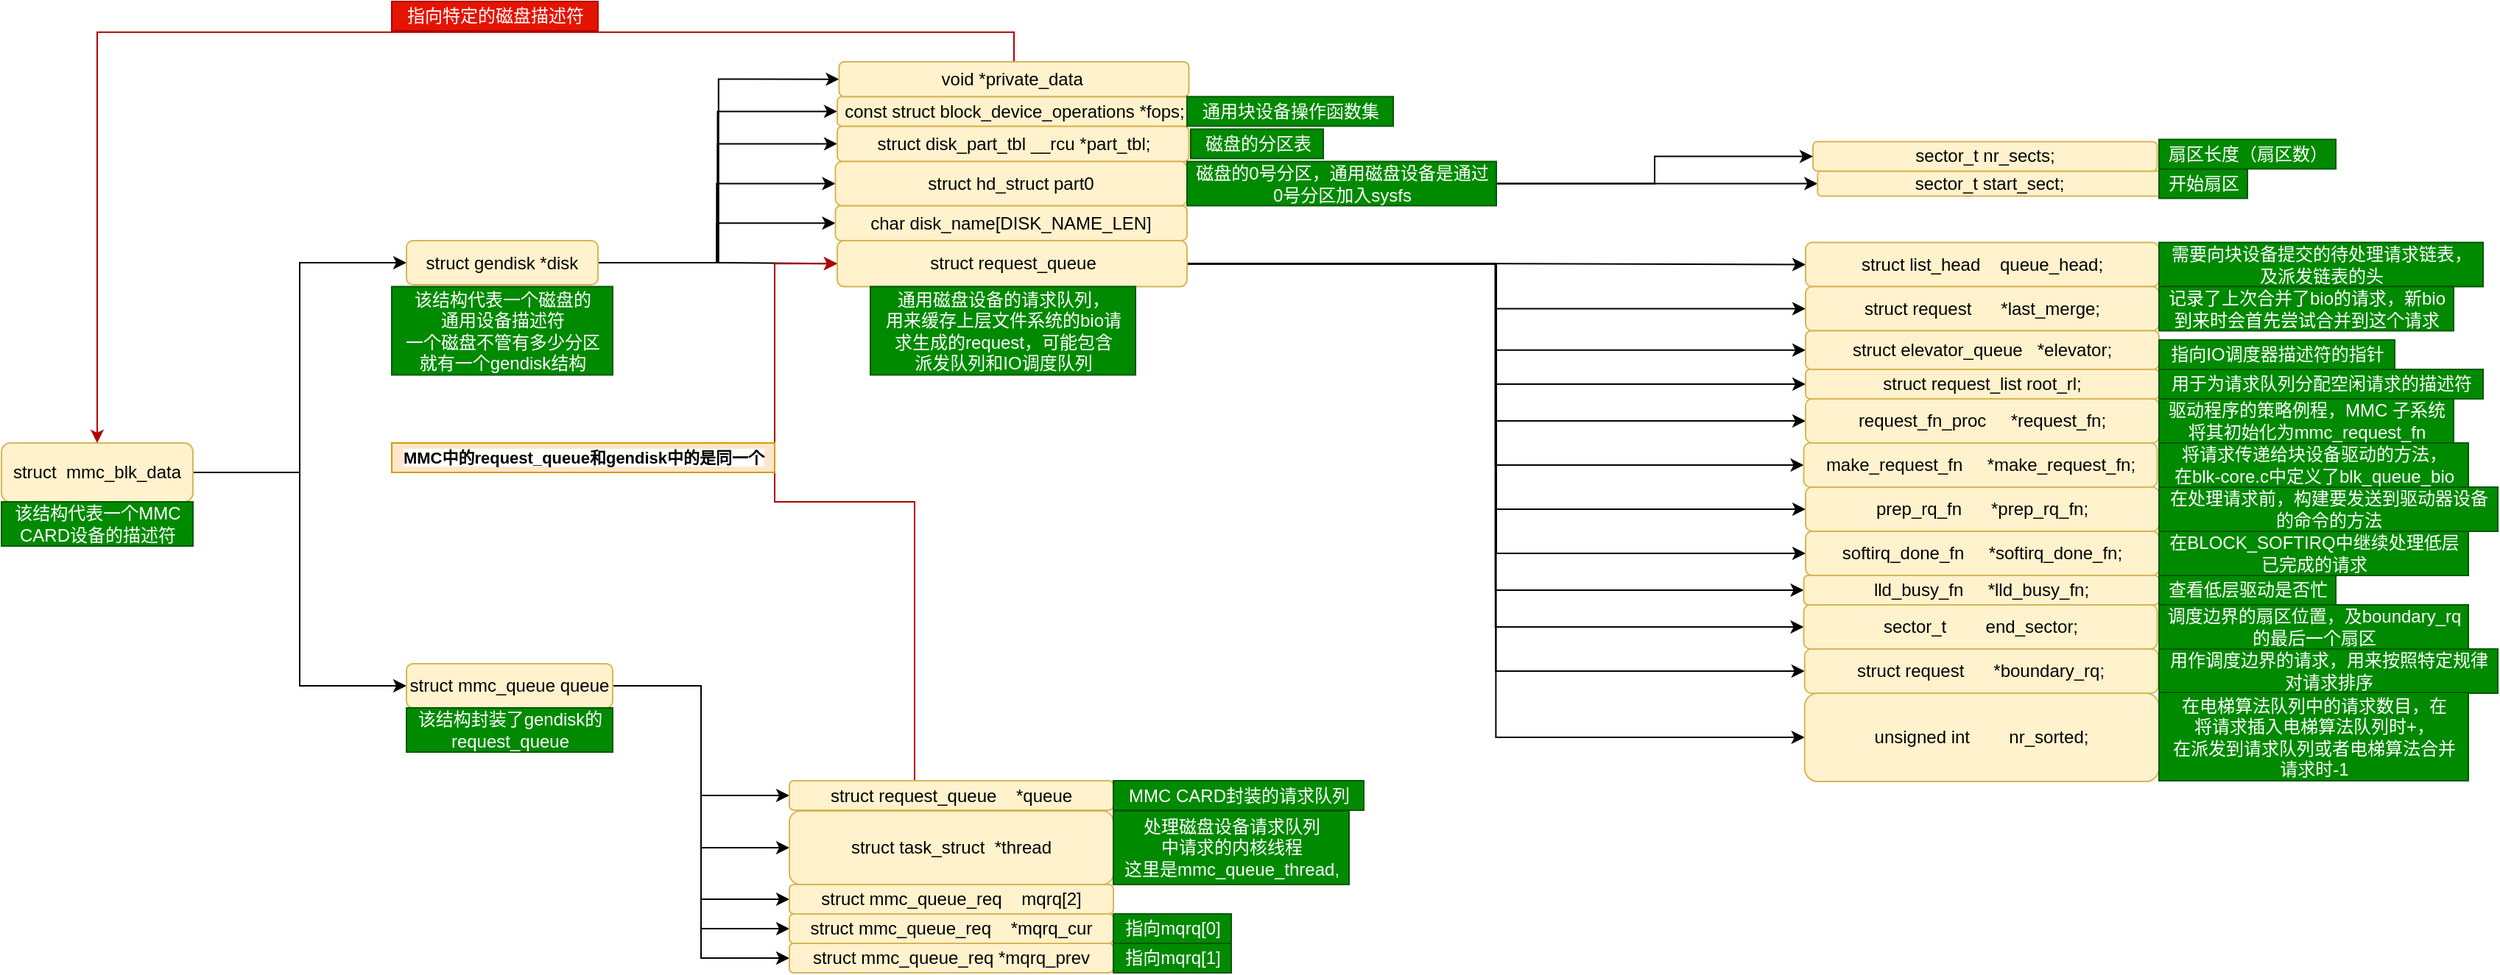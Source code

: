 <mxfile version="13.0.3" type="device" pages="5"><diagram id="Qi8tFW5qb1Lz_HINMrZx" name="mmc_lk_ata"><mxGraphModel dx="2710" dy="727" grid="1" gridSize="10" guides="1" tooltips="1" connect="1" arrows="1" fold="1" page="1" pageScale="1" pageWidth="827" pageHeight="1169" math="0" shadow="0"><root><mxCell id="0"/><mxCell id="1" parent="0"/><mxCell id="tzS-IWDhxWkyd97PIknr-10" style="edgeStyle=orthogonalEdgeStyle;rounded=0;orthogonalLoop=1;jettySize=auto;html=1;exitX=1;exitY=0.5;exitDx=0;exitDy=0;entryX=0;entryY=0.5;entryDx=0;entryDy=0;" edge="1" parent="1" source="tzS-IWDhxWkyd97PIknr-1" target="tzS-IWDhxWkyd97PIknr-4"><mxGeometry relative="1" as="geometry"/></mxCell><mxCell id="tzS-IWDhxWkyd97PIknr-11" style="edgeStyle=orthogonalEdgeStyle;rounded=0;orthogonalLoop=1;jettySize=auto;html=1;exitX=1;exitY=0.5;exitDx=0;exitDy=0;entryX=0;entryY=0.5;entryDx=0;entryDy=0;" edge="1" parent="1" source="tzS-IWDhxWkyd97PIknr-1" target="tzS-IWDhxWkyd97PIknr-3"><mxGeometry relative="1" as="geometry"/></mxCell><mxCell id="tzS-IWDhxWkyd97PIknr-1" value="struct&amp;nbsp; mmc_blk_data" style="rounded=1;whiteSpace=wrap;html=1;fillColor=#fff2cc;strokeColor=#d6b656;" vertex="1" parent="1"><mxGeometry x="-1305" y="360" width="130" height="40" as="geometry"/></mxCell><mxCell id="tzS-IWDhxWkyd97PIknr-32" style="edgeStyle=orthogonalEdgeStyle;rounded=0;orthogonalLoop=1;jettySize=auto;html=1;exitX=1;exitY=0.5;exitDx=0;exitDy=0;entryX=0;entryY=0.5;entryDx=0;entryDy=0;" edge="1" parent="1" source="tzS-IWDhxWkyd97PIknr-3" target="tzS-IWDhxWkyd97PIknr-27"><mxGeometry relative="1" as="geometry"/></mxCell><mxCell id="tzS-IWDhxWkyd97PIknr-42" style="edgeStyle=orthogonalEdgeStyle;rounded=0;orthogonalLoop=1;jettySize=auto;html=1;entryX=0;entryY=0.5;entryDx=0;entryDy=0;" edge="1" parent="1" source="tzS-IWDhxWkyd97PIknr-3" target="tzS-IWDhxWkyd97PIknr-29"><mxGeometry relative="1" as="geometry"/></mxCell><mxCell id="tzS-IWDhxWkyd97PIknr-45" style="edgeStyle=orthogonalEdgeStyle;rounded=0;orthogonalLoop=1;jettySize=auto;html=1;entryX=0;entryY=0.5;entryDx=0;entryDy=0;" edge="1" parent="1" source="tzS-IWDhxWkyd97PIknr-3" target="tzS-IWDhxWkyd97PIknr-44"><mxGeometry relative="1" as="geometry"/></mxCell><mxCell id="tzS-IWDhxWkyd97PIknr-48" style="edgeStyle=orthogonalEdgeStyle;rounded=0;orthogonalLoop=1;jettySize=auto;html=1;entryX=0;entryY=0.5;entryDx=0;entryDy=0;" edge="1" parent="1" source="tzS-IWDhxWkyd97PIknr-3" target="tzS-IWDhxWkyd97PIknr-46"><mxGeometry relative="1" as="geometry"/></mxCell><mxCell id="tzS-IWDhxWkyd97PIknr-49" style="edgeStyle=orthogonalEdgeStyle;rounded=0;orthogonalLoop=1;jettySize=auto;html=1;entryX=0;entryY=0.5;entryDx=0;entryDy=0;" edge="1" parent="1" source="tzS-IWDhxWkyd97PIknr-3" target="tzS-IWDhxWkyd97PIknr-47"><mxGeometry relative="1" as="geometry"/></mxCell><mxCell id="tzS-IWDhxWkyd97PIknr-3" value="struct mmc_queue&amp;nbsp;queue" style="rounded=1;whiteSpace=wrap;html=1;fillColor=#fff2cc;strokeColor=#d6b656;" vertex="1" parent="1"><mxGeometry x="-1030" y="510" width="140" height="30" as="geometry"/></mxCell><mxCell id="tzS-IWDhxWkyd97PIknr-15" style="edgeStyle=orthogonalEdgeStyle;rounded=0;orthogonalLoop=1;jettySize=auto;html=1;exitX=1;exitY=0.5;exitDx=0;exitDy=0;entryX=0;entryY=0.5;entryDx=0;entryDy=0;" edge="1" parent="1" source="tzS-IWDhxWkyd97PIknr-4" target="tzS-IWDhxWkyd97PIknr-14"><mxGeometry relative="1" as="geometry"/></mxCell><mxCell id="tzS-IWDhxWkyd97PIknr-19" style="edgeStyle=orthogonalEdgeStyle;rounded=0;orthogonalLoop=1;jettySize=auto;html=1;exitX=1;exitY=0.5;exitDx=0;exitDy=0;entryX=0;entryY=0.5;entryDx=0;entryDy=0;" edge="1" parent="1" source="tzS-IWDhxWkyd97PIknr-4" target="tzS-IWDhxWkyd97PIknr-16"><mxGeometry relative="1" as="geometry"/></mxCell><mxCell id="tzS-IWDhxWkyd97PIknr-55" style="edgeStyle=orthogonalEdgeStyle;rounded=0;orthogonalLoop=1;jettySize=auto;html=1;entryX=0;entryY=0.5;entryDx=0;entryDy=0;" edge="1" parent="1" source="tzS-IWDhxWkyd97PIknr-4" target="tzS-IWDhxWkyd97PIknr-51"><mxGeometry relative="1" as="geometry"/></mxCell><mxCell id="tzS-IWDhxWkyd97PIknr-56" style="edgeStyle=orthogonalEdgeStyle;rounded=0;orthogonalLoop=1;jettySize=auto;html=1;entryX=0;entryY=0.5;entryDx=0;entryDy=0;" edge="1" parent="1" source="tzS-IWDhxWkyd97PIknr-4" target="tzS-IWDhxWkyd97PIknr-52"><mxGeometry relative="1" as="geometry"/></mxCell><mxCell id="tzS-IWDhxWkyd97PIknr-61" style="edgeStyle=orthogonalEdgeStyle;rounded=0;orthogonalLoop=1;jettySize=auto;html=1;entryX=0;entryY=0.5;entryDx=0;entryDy=0;" edge="1" parent="1" source="tzS-IWDhxWkyd97PIknr-4" target="tzS-IWDhxWkyd97PIknr-57"><mxGeometry relative="1" as="geometry"/></mxCell><mxCell id="tzS-IWDhxWkyd97PIknr-62" style="edgeStyle=orthogonalEdgeStyle;rounded=0;orthogonalLoop=1;jettySize=auto;html=1;entryX=0;entryY=0.5;entryDx=0;entryDy=0;" edge="1" parent="1" source="tzS-IWDhxWkyd97PIknr-4" target="tzS-IWDhxWkyd97PIknr-17"><mxGeometry relative="1" as="geometry"/></mxCell><mxCell id="tzS-IWDhxWkyd97PIknr-4" value="struct gendisk&amp;nbsp;*disk" style="rounded=1;whiteSpace=wrap;html=1;fillColor=#fff2cc;strokeColor=#d6b656;" vertex="1" parent="1"><mxGeometry x="-1030" y="222.5" width="130" height="30" as="geometry"/></mxCell><mxCell id="tzS-IWDhxWkyd97PIknr-77" style="edgeStyle=orthogonalEdgeStyle;rounded=0;orthogonalLoop=1;jettySize=auto;html=1;entryX=0;entryY=0.5;entryDx=0;entryDy=0;" edge="1" parent="1" source="tzS-IWDhxWkyd97PIknr-14" target="tzS-IWDhxWkyd97PIknr-76"><mxGeometry relative="1" as="geometry"/></mxCell><mxCell id="tzS-IWDhxWkyd97PIknr-114" style="edgeStyle=orthogonalEdgeStyle;rounded=0;orthogonalLoop=1;jettySize=auto;html=1;entryX=0;entryY=0.5;entryDx=0;entryDy=0;" edge="1" parent="1" source="tzS-IWDhxWkyd97PIknr-14" target="tzS-IWDhxWkyd97PIknr-112"><mxGeometry relative="1" as="geometry"/></mxCell><mxCell id="tzS-IWDhxWkyd97PIknr-115" style="edgeStyle=orthogonalEdgeStyle;rounded=0;orthogonalLoop=1;jettySize=auto;html=1;entryX=0;entryY=0.5;entryDx=0;entryDy=0;" edge="1" parent="1" source="tzS-IWDhxWkyd97PIknr-14" target="tzS-IWDhxWkyd97PIknr-109"><mxGeometry relative="1" as="geometry"/></mxCell><mxCell id="tzS-IWDhxWkyd97PIknr-119" style="edgeStyle=orthogonalEdgeStyle;rounded=0;orthogonalLoop=1;jettySize=auto;html=1;entryX=0;entryY=0.5;entryDx=0;entryDy=0;" edge="1" parent="1" source="tzS-IWDhxWkyd97PIknr-14" target="tzS-IWDhxWkyd97PIknr-118"><mxGeometry relative="1" as="geometry"/></mxCell><mxCell id="tzS-IWDhxWkyd97PIknr-123" style="edgeStyle=orthogonalEdgeStyle;rounded=0;orthogonalLoop=1;jettySize=auto;html=1;entryX=0;entryY=0.5;entryDx=0;entryDy=0;" edge="1" parent="1" source="tzS-IWDhxWkyd97PIknr-14" target="tzS-IWDhxWkyd97PIknr-121"><mxGeometry relative="1" as="geometry"/></mxCell><mxCell id="tzS-IWDhxWkyd97PIknr-126" style="edgeStyle=orthogonalEdgeStyle;rounded=0;orthogonalLoop=1;jettySize=auto;html=1;entryX=0;entryY=0.5;entryDx=0;entryDy=0;" edge="1" parent="1" source="tzS-IWDhxWkyd97PIknr-14" target="tzS-IWDhxWkyd97PIknr-124"><mxGeometry relative="1" as="geometry"/></mxCell><mxCell id="tzS-IWDhxWkyd97PIknr-128" style="edgeStyle=orthogonalEdgeStyle;rounded=0;orthogonalLoop=1;jettySize=auto;html=1;entryX=0;entryY=0.5;entryDx=0;entryDy=0;" edge="1" parent="1" source="tzS-IWDhxWkyd97PIknr-14" target="tzS-IWDhxWkyd97PIknr-127"><mxGeometry relative="1" as="geometry"/></mxCell><mxCell id="tzS-IWDhxWkyd97PIknr-132" style="edgeStyle=orthogonalEdgeStyle;rounded=0;orthogonalLoop=1;jettySize=auto;html=1;entryX=0;entryY=0.5;entryDx=0;entryDy=0;" edge="1" parent="1" source="tzS-IWDhxWkyd97PIknr-14" target="tzS-IWDhxWkyd97PIknr-130"><mxGeometry relative="1" as="geometry"/></mxCell><mxCell id="tzS-IWDhxWkyd97PIknr-134" style="edgeStyle=orthogonalEdgeStyle;rounded=0;orthogonalLoop=1;jettySize=auto;html=1;entryX=0;entryY=0.5;entryDx=0;entryDy=0;" edge="1" parent="1" source="tzS-IWDhxWkyd97PIknr-14" target="tzS-IWDhxWkyd97PIknr-133"><mxGeometry relative="1" as="geometry"/></mxCell><mxCell id="tzS-IWDhxWkyd97PIknr-138" style="edgeStyle=orthogonalEdgeStyle;rounded=0;orthogonalLoop=1;jettySize=auto;html=1;entryX=0;entryY=0.5;entryDx=0;entryDy=0;" edge="1" parent="1" source="tzS-IWDhxWkyd97PIknr-14" target="tzS-IWDhxWkyd97PIknr-136"><mxGeometry relative="1" as="geometry"/></mxCell><mxCell id="tzS-IWDhxWkyd97PIknr-141" style="edgeStyle=orthogonalEdgeStyle;rounded=0;orthogonalLoop=1;jettySize=auto;html=1;entryX=0;entryY=0.5;entryDx=0;entryDy=0;" edge="1" parent="1" source="tzS-IWDhxWkyd97PIknr-14" target="tzS-IWDhxWkyd97PIknr-139"><mxGeometry relative="1" as="geometry"/></mxCell><mxCell id="tzS-IWDhxWkyd97PIknr-144" style="edgeStyle=orthogonalEdgeStyle;rounded=0;orthogonalLoop=1;jettySize=auto;html=1;entryX=0;entryY=0.5;entryDx=0;entryDy=0;" edge="1" parent="1" source="tzS-IWDhxWkyd97PIknr-14" target="tzS-IWDhxWkyd97PIknr-142"><mxGeometry relative="1" as="geometry"/></mxCell><mxCell id="tzS-IWDhxWkyd97PIknr-14" value="struct request_queue" style="rounded=1;whiteSpace=wrap;html=1;fillColor=#fff2cc;strokeColor=#d6b656;" vertex="1" parent="1"><mxGeometry x="-737.5" y="222.5" width="237.5" height="31.25" as="geometry"/></mxCell><mxCell id="tzS-IWDhxWkyd97PIknr-16" value="char disk_name[DISK_NAME_LEN]" style="rounded=1;whiteSpace=wrap;html=1;fillColor=#fff2cc;strokeColor=#d6b656;" vertex="1" parent="1"><mxGeometry x="-738.75" y="198.75" width="238.75" height="23.75" as="geometry"/></mxCell><mxCell id="tzS-IWDhxWkyd97PIknr-21" style="edgeStyle=orthogonalEdgeStyle;rounded=0;orthogonalLoop=1;jettySize=auto;html=1;exitX=0.5;exitY=0;exitDx=0;exitDy=0;entryX=0.5;entryY=0;entryDx=0;entryDy=0;fillColor=#e51400;strokeColor=#B20000;" edge="1" parent="1" source="tzS-IWDhxWkyd97PIknr-17" target="tzS-IWDhxWkyd97PIknr-1"><mxGeometry relative="1" as="geometry"/></mxCell><mxCell id="tzS-IWDhxWkyd97PIknr-17" value="void *private_data&amp;nbsp;" style="rounded=1;whiteSpace=wrap;html=1;fillColor=#fff2cc;strokeColor=#d6b656;" vertex="1" parent="1"><mxGeometry x="-736.25" y="100.94" width="237.5" height="23.75" as="geometry"/></mxCell><mxCell id="tzS-IWDhxWkyd97PIknr-22" value="该结构代表一个MMC &lt;br&gt;CARD设备的描述符" style="text;html=1;align=center;verticalAlign=middle;resizable=0;points=[];autosize=1;fillColor=#008a00;strokeColor=#005700;fontColor=#ffffff;" vertex="1" parent="1"><mxGeometry x="-1305" y="400" width="130" height="30" as="geometry"/></mxCell><mxCell id="tzS-IWDhxWkyd97PIknr-24" value="&lt;span&gt;指向特定的磁盘描述符&lt;/span&gt;" style="text;html=1;align=center;verticalAlign=middle;resizable=0;points=[];autosize=1;fillColor=#e51400;strokeColor=#B20000;fontColor=#ffffff;" vertex="1" parent="1"><mxGeometry x="-1040" y="60" width="140" height="20" as="geometry"/></mxCell><mxCell id="tzS-IWDhxWkyd97PIknr-25" value="该结构代表一个磁盘的&lt;br&gt;通用设备描述符&lt;br&gt;一个磁盘不管有多少分区&lt;br&gt;就有一个gendisk结构" style="text;html=1;align=center;verticalAlign=middle;resizable=0;points=[];autosize=1;fillColor=#008a00;strokeColor=#005700;fontColor=#ffffff;" vertex="1" parent="1"><mxGeometry x="-1040" y="253.75" width="150" height="60" as="geometry"/></mxCell><mxCell id="tzS-IWDhxWkyd97PIknr-26" value="通用磁盘设备的请求队列，&lt;br&gt;用来缓存上层文件系统的bio请&lt;br&gt;求生成的request，可能包含&lt;br&gt;派发队列和IO调度队列" style="text;html=1;align=center;verticalAlign=middle;resizable=0;points=[];autosize=1;fillColor=#008a00;strokeColor=#005700;fontColor=#ffffff;" vertex="1" parent="1"><mxGeometry x="-715" y="253.75" width="180" height="60" as="geometry"/></mxCell><mxCell id="tzS-IWDhxWkyd97PIknr-27" value="struct task_struct&amp;nbsp; *thread" style="rounded=1;whiteSpace=wrap;html=1;fillColor=#fff2cc;strokeColor=#d6b656;" vertex="1" parent="1"><mxGeometry x="-770" y="610" width="220" height="50" as="geometry"/></mxCell><mxCell id="tzS-IWDhxWkyd97PIknr-35" style="edgeStyle=orthogonalEdgeStyle;rounded=0;orthogonalLoop=1;jettySize=auto;html=1;entryX=0;entryY=0.5;entryDx=0;entryDy=0;fillColor=#e51400;strokeColor=#B20000;" edge="1" parent="1" source="tzS-IWDhxWkyd97PIknr-29" target="tzS-IWDhxWkyd97PIknr-14"><mxGeometry relative="1" as="geometry"><Array as="points"><mxPoint x="-685" y="400"/><mxPoint x="-780" y="400"/><mxPoint x="-780" y="238"/></Array></mxGeometry></mxCell><mxCell id="tzS-IWDhxWkyd97PIknr-29" value="struct request_queue&amp;nbsp; &amp;nbsp; *queue" style="rounded=1;whiteSpace=wrap;html=1;fillColor=#fff2cc;strokeColor=#d6b656;" vertex="1" parent="1"><mxGeometry x="-770" y="589.5" width="220" height="20" as="geometry"/></mxCell><mxCell id="tzS-IWDhxWkyd97PIknr-31" value="该结构封装了gendisk的&lt;br&gt;request_queue" style="text;html=1;align=center;verticalAlign=middle;resizable=0;points=[];autosize=1;fillColor=#008a00;strokeColor=#005700;fontColor=#ffffff;" vertex="1" parent="1"><mxGeometry x="-1030" y="540" width="140" height="30" as="geometry"/></mxCell><mxCell id="tzS-IWDhxWkyd97PIknr-33" value="处理磁盘设备请求队列&lt;br&gt;中请求的内核线程&lt;br&gt;这里是mmc_queue_thread," style="text;html=1;align=center;verticalAlign=middle;resizable=0;points=[];autosize=1;fillColor=#008a00;strokeColor=#005700;fontColor=#ffffff;" vertex="1" parent="1"><mxGeometry x="-550" y="610" width="160" height="50" as="geometry"/></mxCell><mxCell id="tzS-IWDhxWkyd97PIknr-34" value="MMC CARD封装的请求队列" style="text;html=1;align=center;verticalAlign=middle;resizable=0;points=[];autosize=1;fillColor=#008a00;strokeColor=#005700;fontColor=#ffffff;" vertex="1" parent="1"><mxGeometry x="-550" y="589.5" width="170" height="20" as="geometry"/></mxCell><mxCell id="tzS-IWDhxWkyd97PIknr-41" value="&lt;span style=&quot;font-size: 11px ; font-weight: 700 ; background-color: rgb(255 , 255 , 255)&quot;&gt;MMC中的request_queue和gendisk中的是同一个&lt;/span&gt;" style="text;html=1;align=center;verticalAlign=middle;resizable=0;points=[];autosize=1;fillColor=#ffe6cc;strokeColor=#d79b00;" vertex="1" parent="1"><mxGeometry x="-1040" y="360" width="260" height="20" as="geometry"/></mxCell><mxCell id="tzS-IWDhxWkyd97PIknr-44" value="struct mmc_queue_req&amp;nbsp; &amp;nbsp; mqrq[2]" style="rounded=1;whiteSpace=wrap;html=1;fillColor=#fff2cc;strokeColor=#d6b656;" vertex="1" parent="1"><mxGeometry x="-770" y="660" width="220" height="20" as="geometry"/></mxCell><mxCell id="tzS-IWDhxWkyd97PIknr-46" value="struct mmc_queue_req&amp;nbsp; &amp;nbsp; *mqrq_cur" style="rounded=1;whiteSpace=wrap;html=1;fillColor=#fff2cc;strokeColor=#d6b656;" vertex="1" parent="1"><mxGeometry x="-770" y="680" width="220" height="20" as="geometry"/></mxCell><mxCell id="tzS-IWDhxWkyd97PIknr-47" value="struct mmc_queue_req    *mqrq_prev" style="rounded=1;whiteSpace=wrap;html=1;fillColor=#fff2cc;strokeColor=#d6b656;" vertex="1" parent="1"><mxGeometry x="-770" y="700" width="220" height="20" as="geometry"/></mxCell><mxCell id="tzS-IWDhxWkyd97PIknr-51" value="struct disk_part_tbl __rcu *part_tbl;" style="rounded=1;whiteSpace=wrap;html=1;fillColor=#fff2cc;strokeColor=#d6b656;" vertex="1" parent="1"><mxGeometry x="-737.5" y="144.69" width="238.75" height="24.06" as="geometry"/></mxCell><mxCell id="tzS-IWDhxWkyd97PIknr-117" style="edgeStyle=orthogonalEdgeStyle;rounded=0;orthogonalLoop=1;jettySize=auto;html=1;entryX=0;entryY=0.5;entryDx=0;entryDy=0;" edge="1" parent="1" source="tzS-IWDhxWkyd97PIknr-54" target="tzS-IWDhxWkyd97PIknr-63"><mxGeometry relative="1" as="geometry"/></mxCell><mxCell id="tzS-IWDhxWkyd97PIknr-52" value="struct hd_struct part0" style="rounded=1;whiteSpace=wrap;html=1;fillColor=#fff2cc;strokeColor=#d6b656;" vertex="1" parent="1"><mxGeometry x="-738.75" y="168.75" width="238.75" height="30" as="geometry"/></mxCell><mxCell id="tzS-IWDhxWkyd97PIknr-53" value="磁盘的分区表" style="text;html=1;align=center;verticalAlign=middle;resizable=0;points=[];autosize=1;fillColor=#008a00;strokeColor=#005700;fontColor=#ffffff;" vertex="1" parent="1"><mxGeometry x="-497.5" y="146.72" width="90" height="20" as="geometry"/></mxCell><mxCell id="tzS-IWDhxWkyd97PIknr-57" value="const struct block_device_operations *fops;" style="rounded=1;whiteSpace=wrap;html=1;fillColor=#fff2cc;strokeColor=#d6b656;" vertex="1" parent="1"><mxGeometry x="-737.5" y="124.69" width="240" height="20" as="geometry"/></mxCell><mxCell id="tzS-IWDhxWkyd97PIknr-58" value="通用块设备操作函数集" style="text;html=1;align=center;verticalAlign=middle;resizable=0;points=[];autosize=1;fillColor=#008a00;strokeColor=#005700;fontColor=#ffffff;" vertex="1" parent="1"><mxGeometry x="-500" y="124.69" width="140" height="20" as="geometry"/></mxCell><mxCell id="tzS-IWDhxWkyd97PIknr-63" value="sector_t start_sect;" style="rounded=1;whiteSpace=wrap;html=1;fillColor=#fff2cc;strokeColor=#d6b656;" vertex="1" parent="1"><mxGeometry x="-71.87" y="175.31" width="233.75" height="16.88" as="geometry"/></mxCell><mxCell id="tzS-IWDhxWkyd97PIknr-65" value="开始扇区" style="text;html=1;align=center;verticalAlign=middle;resizable=0;points=[];autosize=1;fillColor=#008a00;strokeColor=#005700;fontColor=#ffffff;" vertex="1" parent="1"><mxGeometry x="160" y="173.75" width="60" height="20" as="geometry"/></mxCell><mxCell id="tzS-IWDhxWkyd97PIknr-68" value="sector_t nr_sects;" style="rounded=1;whiteSpace=wrap;html=1;fillColor=#fff2cc;strokeColor=#d6b656;" vertex="1" parent="1"><mxGeometry x="-75" y="155.31" width="233.75" height="20" as="geometry"/></mxCell><mxCell id="tzS-IWDhxWkyd97PIknr-69" value="扇区长度（扇区数）" style="text;html=1;align=center;verticalAlign=middle;resizable=0;points=[];autosize=1;fillColor=#008a00;strokeColor=#005700;fontColor=#ffffff;" vertex="1" parent="1"><mxGeometry x="160" y="153.75" width="120" height="20" as="geometry"/></mxCell><mxCell id="tzS-IWDhxWkyd97PIknr-76" value="struct list_head&amp;nbsp; &amp;nbsp; queue_head;" style="rounded=1;whiteSpace=wrap;html=1;fillColor=#fff2cc;strokeColor=#d6b656;" vertex="1" parent="1"><mxGeometry x="-80" y="223.75" width="240" height="30" as="geometry"/></mxCell><mxCell id="tzS-IWDhxWkyd97PIknr-80" value="指向mqrq[0]" style="text;html=1;align=center;verticalAlign=middle;resizable=0;points=[];autosize=1;fillColor=#008a00;strokeColor=#005700;fontColor=#ffffff;" vertex="1" parent="1"><mxGeometry x="-550" y="680" width="80" height="20" as="geometry"/></mxCell><mxCell id="tzS-IWDhxWkyd97PIknr-81" value="指向mqrq[1]" style="text;html=1;align=center;verticalAlign=middle;resizable=0;points=[];autosize=1;fillColor=#008a00;strokeColor=#005700;fontColor=#ffffff;" vertex="1" parent="1"><mxGeometry x="-550" y="700" width="80" height="20" as="geometry"/></mxCell><mxCell id="tzS-IWDhxWkyd97PIknr-108" value="需要向块设备提交的待处理请求链表，&lt;br&gt;及派发链表的头" style="text;html=1;align=center;verticalAlign=middle;resizable=0;points=[];autosize=1;fillColor=#008a00;strokeColor=#005700;fontColor=#ffffff;" vertex="1" parent="1"><mxGeometry x="160" y="223.75" width="220" height="30" as="geometry"/></mxCell><mxCell id="tzS-IWDhxWkyd97PIknr-109" value="struct request&amp;nbsp; &amp;nbsp; &amp;nbsp; *last_merge;" style="rounded=1;whiteSpace=wrap;html=1;fillColor=#fff2cc;strokeColor=#d6b656;" vertex="1" parent="1"><mxGeometry x="-80" y="253.75" width="240" height="30" as="geometry"/></mxCell><mxCell id="tzS-IWDhxWkyd97PIknr-110" value="记录了上次合并了bio的请求，新bio&lt;br&gt;到来时会首先尝试合并到这个请求" style="text;html=1;align=center;verticalAlign=middle;resizable=0;points=[];autosize=1;fillColor=#008a00;strokeColor=#005700;fontColor=#ffffff;" vertex="1" parent="1"><mxGeometry x="160" y="253.75" width="200" height="30" as="geometry"/></mxCell><mxCell id="tzS-IWDhxWkyd97PIknr-112" value="struct elevator_queue&amp;nbsp; &amp;nbsp;*elevator;" style="rounded=1;whiteSpace=wrap;html=1;fillColor=#fff2cc;strokeColor=#d6b656;" vertex="1" parent="1"><mxGeometry x="-80" y="283.75" width="240" height="26.25" as="geometry"/></mxCell><mxCell id="tzS-IWDhxWkyd97PIknr-113" value="指向IO调度器描述符的指针" style="text;html=1;align=center;verticalAlign=middle;resizable=0;points=[];autosize=1;fillColor=#008a00;strokeColor=#005700;fontColor=#ffffff;" vertex="1" parent="1"><mxGeometry x="160" y="290" width="160" height="20" as="geometry"/></mxCell><mxCell id="tzS-IWDhxWkyd97PIknr-118" value="struct request_list root_rl;" style="rounded=1;whiteSpace=wrap;html=1;fillColor=#fff2cc;strokeColor=#d6b656;" vertex="1" parent="1"><mxGeometry x="-80" y="310" width="240" height="20" as="geometry"/></mxCell><mxCell id="tzS-IWDhxWkyd97PIknr-120" value="用于为请求队列分配空闲请求的描述符" style="text;html=1;align=center;verticalAlign=middle;resizable=0;points=[];autosize=1;fillColor=#008a00;strokeColor=#005700;fontColor=#ffffff;" vertex="1" parent="1"><mxGeometry x="160" y="310" width="220" height="20" as="geometry"/></mxCell><mxCell id="tzS-IWDhxWkyd97PIknr-121" value="request_fn_proc&amp;nbsp; &amp;nbsp; &amp;nbsp;*request_fn;" style="rounded=1;whiteSpace=wrap;html=1;fillColor=#fff2cc;strokeColor=#d6b656;" vertex="1" parent="1"><mxGeometry x="-80" y="330" width="240" height="30" as="geometry"/></mxCell><mxCell id="tzS-IWDhxWkyd97PIknr-122" value="驱动程序的策略例程，MMC 子系统&lt;br&gt;将其初始化为mmc_request_fn" style="text;html=1;align=center;verticalAlign=middle;resizable=0;points=[];autosize=1;fillColor=#008a00;strokeColor=#005700;fontColor=#ffffff;" vertex="1" parent="1"><mxGeometry x="160" y="330" width="200" height="30" as="geometry"/></mxCell><mxCell id="tzS-IWDhxWkyd97PIknr-124" value="make_request_fn&amp;nbsp; &amp;nbsp; &amp;nbsp;*make_request_fn;" style="rounded=1;whiteSpace=wrap;html=1;fillColor=#fff2cc;strokeColor=#d6b656;" vertex="1" parent="1"><mxGeometry x="-81.25" y="360" width="240" height="30" as="geometry"/></mxCell><mxCell id="tzS-IWDhxWkyd97PIknr-125" value="将请求传递给块设备驱动的方法，&lt;br&gt;在blk-core.c中定义了blk_queue_bio" style="text;html=1;align=center;verticalAlign=middle;resizable=0;points=[];autosize=1;fillColor=#008a00;strokeColor=#005700;fontColor=#ffffff;" vertex="1" parent="1"><mxGeometry x="160" y="360" width="210" height="30" as="geometry"/></mxCell><mxCell id="tzS-IWDhxWkyd97PIknr-127" value="prep_rq_fn&amp;nbsp; &amp;nbsp; &amp;nbsp; *prep_rq_fn;" style="rounded=1;whiteSpace=wrap;html=1;fillColor=#fff2cc;strokeColor=#d6b656;" vertex="1" parent="1"><mxGeometry x="-80" y="390" width="240" height="30" as="geometry"/></mxCell><mxCell id="tzS-IWDhxWkyd97PIknr-129" value="在处理请求前，构建要发送到驱动器设备&lt;br&gt;的命令的方法" style="text;html=1;align=center;verticalAlign=middle;resizable=0;points=[];autosize=1;fillColor=#008a00;strokeColor=#005700;fontColor=#ffffff;" vertex="1" parent="1"><mxGeometry x="160" y="390" width="230" height="30" as="geometry"/></mxCell><mxCell id="tzS-IWDhxWkyd97PIknr-130" value="softirq_done_fn&amp;nbsp; &amp;nbsp; &amp;nbsp;*softirq_done_fn;" style="rounded=1;whiteSpace=wrap;html=1;fillColor=#fff2cc;strokeColor=#d6b656;" vertex="1" parent="1"><mxGeometry x="-80" y="420" width="240" height="30" as="geometry"/></mxCell><mxCell id="tzS-IWDhxWkyd97PIknr-131" value="在BLOCK_SOFTIRQ中继续处理低层&lt;br&gt;已完成的请求" style="text;html=1;align=center;verticalAlign=middle;resizable=0;points=[];autosize=1;fillColor=#008a00;strokeColor=#005700;fontColor=#ffffff;" vertex="1" parent="1"><mxGeometry x="160" y="420" width="210" height="30" as="geometry"/></mxCell><mxCell id="tzS-IWDhxWkyd97PIknr-133" value="lld_busy_fn&amp;nbsp; &amp;nbsp; &amp;nbsp;*lld_busy_fn;" style="rounded=1;whiteSpace=wrap;html=1;fillColor=#fff2cc;strokeColor=#d6b656;" vertex="1" parent="1"><mxGeometry x="-81.25" y="450" width="241.25" height="20" as="geometry"/></mxCell><mxCell id="tzS-IWDhxWkyd97PIknr-135" value="查看低层驱动是否忙" style="text;html=1;align=center;verticalAlign=middle;resizable=0;points=[];autosize=1;fillColor=#008a00;strokeColor=#005700;fontColor=#ffffff;" vertex="1" parent="1"><mxGeometry x="160" y="450" width="120" height="20" as="geometry"/></mxCell><mxCell id="tzS-IWDhxWkyd97PIknr-136" value="sector_t&amp;nbsp; &amp;nbsp; &amp;nbsp; &amp;nbsp; end_sector;" style="rounded=1;whiteSpace=wrap;html=1;fillColor=#fff2cc;strokeColor=#d6b656;" vertex="1" parent="1"><mxGeometry x="-81.25" y="470" width="240" height="30" as="geometry"/></mxCell><mxCell id="tzS-IWDhxWkyd97PIknr-137" value="调度边界的扇区位置，及boundary_rq&lt;br&gt;的最后一个扇区" style="text;html=1;align=center;verticalAlign=middle;resizable=0;points=[];autosize=1;fillColor=#008a00;strokeColor=#005700;fontColor=#ffffff;" vertex="1" parent="1"><mxGeometry x="160" y="470" width="210" height="30" as="geometry"/></mxCell><mxCell id="tzS-IWDhxWkyd97PIknr-139" value="struct request&amp;nbsp; &amp;nbsp; &amp;nbsp; *boundary_rq;" style="rounded=1;whiteSpace=wrap;html=1;fillColor=#fff2cc;strokeColor=#d6b656;" vertex="1" parent="1"><mxGeometry x="-80.62" y="500" width="240" height="30" as="geometry"/></mxCell><mxCell id="tzS-IWDhxWkyd97PIknr-140" value="用作调度边界的请求，用来按照特定规律&lt;br&gt;对请求排序" style="text;html=1;align=center;verticalAlign=middle;resizable=0;points=[];autosize=1;fillColor=#008a00;strokeColor=#005700;fontColor=#ffffff;" vertex="1" parent="1"><mxGeometry x="160" y="500" width="230" height="30" as="geometry"/></mxCell><mxCell id="tzS-IWDhxWkyd97PIknr-142" value="unsigned int&amp;nbsp; &amp;nbsp; &amp;nbsp; &amp;nbsp; nr_sorted;" style="rounded=1;whiteSpace=wrap;html=1;fillColor=#fff2cc;strokeColor=#d6b656;" vertex="1" parent="1"><mxGeometry x="-80.62" y="530" width="240.62" height="60" as="geometry"/></mxCell><mxCell id="tzS-IWDhxWkyd97PIknr-143" value="在电梯算法队列中的请求数目，在&lt;br&gt;将请求插入电梯算法队列时+，&lt;br&gt;在派发到请求队列或者电梯算法合并&lt;br&gt;请求时-1" style="text;html=1;align=center;verticalAlign=middle;resizable=0;points=[];autosize=1;fillColor=#008a00;strokeColor=#005700;fontColor=#ffffff;" vertex="1" parent="1"><mxGeometry x="160" y="529.5" width="210" height="60" as="geometry"/></mxCell><mxCell id="gtVgVS3MNyaO60NVJO0G-8" style="edgeStyle=orthogonalEdgeStyle;rounded=0;orthogonalLoop=1;jettySize=auto;html=1;entryX=0;entryY=0.5;entryDx=0;entryDy=0;" edge="1" parent="1" source="tzS-IWDhxWkyd97PIknr-54" target="tzS-IWDhxWkyd97PIknr-68"><mxGeometry relative="1" as="geometry"/></mxCell><mxCell id="tzS-IWDhxWkyd97PIknr-54" value="磁盘的0号分区，通用磁盘设备是通过&lt;br&gt;0号分区加入sysfs" style="text;html=1;align=center;verticalAlign=middle;resizable=0;points=[];autosize=1;fillColor=#008a00;strokeColor=#005700;fontColor=#ffffff;" vertex="1" parent="1"><mxGeometry x="-500" y="168.75" width="210" height="30" as="geometry"/></mxCell></root></mxGraphModel></diagram><diagram id="KBFtzEQJdgRMAaPN6V5k" name="request"><mxGraphModel dx="1701" dy="601" grid="1" gridSize="10" guides="1" tooltips="1" connect="1" arrows="1" fold="1" page="1" pageScale="1" pageWidth="827" pageHeight="1169" math="0" shadow="0"><root><mxCell id="x6GRMx7esm43lGqT8riu-0"/><mxCell id="x6GRMx7esm43lGqT8riu-1" parent="x6GRMx7esm43lGqT8riu-0"/><mxCell id="6hUweCVTAiRPcfCPhUXR-1" style="edgeStyle=orthogonalEdgeStyle;rounded=0;orthogonalLoop=1;jettySize=auto;html=1;entryX=0;entryY=0.5;entryDx=0;entryDy=0;" edge="1" parent="x6GRMx7esm43lGqT8riu-1" source="g6Ns8ei95OgNhlC2cAoF-0" target="6hUweCVTAiRPcfCPhUXR-0"><mxGeometry relative="1" as="geometry"/></mxCell><mxCell id="6hUweCVTAiRPcfCPhUXR-5" style="edgeStyle=orthogonalEdgeStyle;rounded=0;orthogonalLoop=1;jettySize=auto;html=1;entryX=0;entryY=0.5;entryDx=0;entryDy=0;" edge="1" parent="x6GRMx7esm43lGqT8riu-1" source="g6Ns8ei95OgNhlC2cAoF-0" target="6hUweCVTAiRPcfCPhUXR-3"><mxGeometry relative="1" as="geometry"/></mxCell><mxCell id="6hUweCVTAiRPcfCPhUXR-8" style="edgeStyle=orthogonalEdgeStyle;rounded=0;orthogonalLoop=1;jettySize=auto;html=1;entryX=0;entryY=0.5;entryDx=0;entryDy=0;" edge="1" parent="x6GRMx7esm43lGqT8riu-1" source="g6Ns8ei95OgNhlC2cAoF-0" target="6hUweCVTAiRPcfCPhUXR-6"><mxGeometry relative="1" as="geometry"/></mxCell><mxCell id="6hUweCVTAiRPcfCPhUXR-11" style="edgeStyle=orthogonalEdgeStyle;rounded=0;orthogonalLoop=1;jettySize=auto;html=1;entryX=0;entryY=0.5;entryDx=0;entryDy=0;" edge="1" parent="x6GRMx7esm43lGqT8riu-1" source="g6Ns8ei95OgNhlC2cAoF-0" target="6hUweCVTAiRPcfCPhUXR-9"><mxGeometry relative="1" as="geometry"/></mxCell><mxCell id="6hUweCVTAiRPcfCPhUXR-13" style="edgeStyle=orthogonalEdgeStyle;rounded=0;orthogonalLoop=1;jettySize=auto;html=1;entryX=0;entryY=0.5;entryDx=0;entryDy=0;" edge="1" parent="x6GRMx7esm43lGqT8riu-1" source="g6Ns8ei95OgNhlC2cAoF-0" target="6hUweCVTAiRPcfCPhUXR-12"><mxGeometry relative="1" as="geometry"/></mxCell><mxCell id="6hUweCVTAiRPcfCPhUXR-17" style="edgeStyle=orthogonalEdgeStyle;rounded=0;orthogonalLoop=1;jettySize=auto;html=1;entryX=0;entryY=0.5;entryDx=0;entryDy=0;" edge="1" parent="x6GRMx7esm43lGqT8riu-1" source="g6Ns8ei95OgNhlC2cAoF-0" target="6hUweCVTAiRPcfCPhUXR-15"><mxGeometry relative="1" as="geometry"/></mxCell><mxCell id="6hUweCVTAiRPcfCPhUXR-20" style="edgeStyle=orthogonalEdgeStyle;rounded=0;orthogonalLoop=1;jettySize=auto;html=1;entryX=0;entryY=0.5;entryDx=0;entryDy=0;" edge="1" parent="x6GRMx7esm43lGqT8riu-1" source="g6Ns8ei95OgNhlC2cAoF-0" target="6hUweCVTAiRPcfCPhUXR-18"><mxGeometry relative="1" as="geometry"/></mxCell><mxCell id="mUXIMqhggcVHTqCcAd28-2" style="edgeStyle=orthogonalEdgeStyle;rounded=0;orthogonalLoop=1;jettySize=auto;html=1;entryX=0;entryY=0.5;entryDx=0;entryDy=0;" edge="1" parent="x6GRMx7esm43lGqT8riu-1" source="g6Ns8ei95OgNhlC2cAoF-0" target="mUXIMqhggcVHTqCcAd28-0"><mxGeometry relative="1" as="geometry"/></mxCell><mxCell id="mUXIMqhggcVHTqCcAd28-6" style="edgeStyle=orthogonalEdgeStyle;rounded=0;orthogonalLoop=1;jettySize=auto;html=1;entryX=0;entryY=0.5;entryDx=0;entryDy=0;" edge="1" parent="x6GRMx7esm43lGqT8riu-1" source="g6Ns8ei95OgNhlC2cAoF-0" target="mUXIMqhggcVHTqCcAd28-4"><mxGeometry relative="1" as="geometry"/></mxCell><mxCell id="mUXIMqhggcVHTqCcAd28-9" style="edgeStyle=orthogonalEdgeStyle;rounded=0;orthogonalLoop=1;jettySize=auto;html=1;entryX=0;entryY=0.5;entryDx=0;entryDy=0;" edge="1" parent="x6GRMx7esm43lGqT8riu-1" source="g6Ns8ei95OgNhlC2cAoF-0" target="mUXIMqhggcVHTqCcAd28-7"><mxGeometry relative="1" as="geometry"/></mxCell><mxCell id="g6Ns8ei95OgNhlC2cAoF-0" value="struct request" style="rounded=1;whiteSpace=wrap;html=1;fillColor=#fff2cc;strokeColor=#d6b656;" vertex="1" parent="x6GRMx7esm43lGqT8riu-1"><mxGeometry x="-120" y="400" width="140" height="30" as="geometry"/></mxCell><mxCell id="6hUweCVTAiRPcfCPhUXR-0" value="struct list_head queuelist;" style="rounded=1;whiteSpace=wrap;html=1;fillColor=#fff2cc;strokeColor=#d6b656;" vertex="1" parent="x6GRMx7esm43lGqT8riu-1"><mxGeometry x="170" y="400" width="300" height="30" as="geometry"/></mxCell><mxCell id="6hUweCVTAiRPcfCPhUXR-2" value="用于将该请求连接到请求派发队列或者IO调度队列" style="text;html=1;align=center;verticalAlign=middle;resizable=0;points=[];autosize=1;" vertex="1" parent="x6GRMx7esm43lGqT8riu-1"><mxGeometry x="470" y="410" width="280" height="20" as="geometry"/></mxCell><mxCell id="6hUweCVTAiRPcfCPhUXR-3" value="struct request_queue *q;" style="rounded=1;whiteSpace=wrap;html=1;fillColor=#fff2cc;strokeColor=#d6b656;" vertex="1" parent="x6GRMx7esm43lGqT8riu-1"><mxGeometry x="170" y="430" width="300" height="30" as="geometry"/></mxCell><mxCell id="6hUweCVTAiRPcfCPhUXR-4" value="指向包含这个请求的请求队列的指针" style="text;html=1;align=center;verticalAlign=middle;resizable=0;points=[];autosize=1;" vertex="1" parent="x6GRMx7esm43lGqT8riu-1"><mxGeometry x="470" y="440" width="210" height="20" as="geometry"/></mxCell><mxCell id="6hUweCVTAiRPcfCPhUXR-6" value="unsigned cmd_type;" style="rounded=1;whiteSpace=wrap;html=1;fillColor=#fff2cc;strokeColor=#d6b656;" vertex="1" parent="x6GRMx7esm43lGqT8riu-1"><mxGeometry x="170" y="460" width="300" height="30" as="geometry"/></mxCell><mxCell id="6hUweCVTAiRPcfCPhUXR-7" value="请求类型。来自文件系统、mmc核心、低层驱动、或者通用块层" style="text;html=1;align=center;verticalAlign=middle;resizable=0;points=[];autosize=1;" vertex="1" parent="x6GRMx7esm43lGqT8riu-1"><mxGeometry x="470" y="470" width="350" height="20" as="geometry"/></mxCell><mxCell id="6hUweCVTAiRPcfCPhUXR-9" value="struct bio *bio;" style="rounded=1;whiteSpace=wrap;html=1;fillColor=#fff2cc;strokeColor=#d6b656;" vertex="1" parent="x6GRMx7esm43lGqT8riu-1"><mxGeometry x="170" y="490" width="300" height="30" as="geometry"/></mxCell><mxCell id="6hUweCVTAiRPcfCPhUXR-10" value="还没有完成传输的第一个bio" style="text;html=1;align=center;verticalAlign=middle;resizable=0;points=[];autosize=1;" vertex="1" parent="x6GRMx7esm43lGqT8riu-1"><mxGeometry x="470" y="500" width="160" height="20" as="geometry"/></mxCell><mxCell id="6hUweCVTAiRPcfCPhUXR-12" value="struct bio *biotail;" style="rounded=1;whiteSpace=wrap;html=1;fillColor=#fff2cc;strokeColor=#d6b656;" vertex="1" parent="x6GRMx7esm43lGqT8riu-1"><mxGeometry x="170" y="520" width="300" height="30" as="geometry"/></mxCell><mxCell id="6hUweCVTAiRPcfCPhUXR-14" value="最后一个bio" style="text;html=1;align=center;verticalAlign=middle;resizable=0;points=[];autosize=1;" vertex="1" parent="x6GRMx7esm43lGqT8riu-1"><mxGeometry x="470" y="530" width="80" height="20" as="geometry"/></mxCell><mxCell id="6hUweCVTAiRPcfCPhUXR-15" value="struct hlist_node hash;" style="rounded=1;whiteSpace=wrap;html=1;fillColor=#fff2cc;strokeColor=#d6b656;" vertex="1" parent="x6GRMx7esm43lGqT8riu-1"><mxGeometry x="170" y="550" width="300" height="30" as="geometry"/></mxCell><mxCell id="6hUweCVTAiRPcfCPhUXR-16" value="连接入电梯算法哈希表的连接件，按照最后一个扇区的编号进行hash，以方便查找可以合并的对象" style="text;html=1;align=center;verticalAlign=middle;resizable=0;points=[];autosize=1;" vertex="1" parent="x6GRMx7esm43lGqT8riu-1"><mxGeometry x="470" y="560" width="530" height="20" as="geometry"/></mxCell><mxCell id="6hUweCVTAiRPcfCPhUXR-18" value="struct gendisk *rq_disk;" style="rounded=1;whiteSpace=wrap;html=1;fillColor=#fff2cc;strokeColor=#d6b656;" vertex="1" parent="x6GRMx7esm43lGqT8riu-1"><mxGeometry x="170" y="580" width="300" height="30" as="geometry"/></mxCell><mxCell id="6hUweCVTAiRPcfCPhUXR-19" value="请求所在的磁盘" style="text;html=1;align=center;verticalAlign=middle;resizable=0;points=[];autosize=1;" vertex="1" parent="x6GRMx7esm43lGqT8riu-1"><mxGeometry x="470" y="590" width="100" height="20" as="geometry"/></mxCell><mxCell id="mUXIMqhggcVHTqCcAd28-0" value="struct hd_struct *part;" style="rounded=1;whiteSpace=wrap;html=1;fillColor=#fff2cc;strokeColor=#d6b656;" vertex="1" parent="x6GRMx7esm43lGqT8riu-1"><mxGeometry x="170" y="610" width="300" height="30" as="geometry"/></mxCell><mxCell id="mUXIMqhggcVHTqCcAd28-1" value="请求所在的分区" style="text;html=1;align=center;verticalAlign=middle;resizable=0;points=[];autosize=1;" vertex="1" parent="x6GRMx7esm43lGqT8riu-1"><mxGeometry x="470" y="620" width="100" height="20" as="geometry"/></mxCell><mxCell id="mUXIMqhggcVHTqCcAd28-3" value="每个块设备请求代表一段连续的扇区访问，__sector代表请求的起始扇区，__data_len记录以字节为单位请求的长度" style="shape=note;whiteSpace=wrap;html=1;backgroundOutline=1;darkOpacity=0.05;align=left;fillColor=#dae8fc;strokeColor=#6c8ebf;" vertex="1" parent="x6GRMx7esm43lGqT8riu-1"><mxGeometry x="-110" y="250" width="760" height="40" as="geometry"/></mxCell><mxCell id="mUXIMqhggcVHTqCcAd28-4" value="sector_t __sector;" style="rounded=1;whiteSpace=wrap;html=1;fillColor=#fff2cc;strokeColor=#d6b656;" vertex="1" parent="x6GRMx7esm43lGqT8riu-1"><mxGeometry x="170" y="640" width="300" height="30" as="geometry"/></mxCell><mxCell id="mUXIMqhggcVHTqCcAd28-5" value="请求的起始扇区编号" style="text;html=1;align=center;verticalAlign=middle;resizable=0;points=[];autosize=1;fillColor=#d5e8d4;strokeColor=#82b366;" vertex="1" parent="x6GRMx7esm43lGqT8riu-1"><mxGeometry x="470" y="650" width="120" height="20" as="geometry"/></mxCell><mxCell id="mUXIMqhggcVHTqCcAd28-7" value="unsigned int __data_len;" style="rounded=1;whiteSpace=wrap;html=1;fillColor=#fff2cc;strokeColor=#d6b656;" vertex="1" parent="x6GRMx7esm43lGqT8riu-1"><mxGeometry x="170" y="670" width="300" height="30" as="geometry"/></mxCell><mxCell id="mUXIMqhggcVHTqCcAd28-8" value="请求的字节长度" style="text;html=1;align=center;verticalAlign=middle;resizable=0;points=[];autosize=1;fillColor=#d5e8d4;strokeColor=#82b366;" vertex="1" parent="x6GRMx7esm43lGqT8riu-1"><mxGeometry x="470" y="680" width="100" height="20" as="geometry"/></mxCell></root></mxGraphModel></diagram><diagram id="hZZnkUwmkCSlcn5mNvUd" name="bio"><mxGraphModel dx="1056" dy="727" grid="1" gridSize="10" guides="1" tooltips="1" connect="1" arrows="1" fold="1" page="1" pageScale="1" pageWidth="827" pageHeight="1169" math="0" shadow="0"><root><mxCell id="pWGaJqrLLc7OG-DW2QbR-0"/><mxCell id="pWGaJqrLLc7OG-DW2QbR-1" parent="pWGaJqrLLc7OG-DW2QbR-0"/><mxCell id="pWGaJqrLLc7OG-DW2QbR-5" style="edgeStyle=orthogonalEdgeStyle;rounded=0;orthogonalLoop=1;jettySize=auto;html=1;entryX=0;entryY=0.5;entryDx=0;entryDy=0;" edge="1" parent="pWGaJqrLLc7OG-DW2QbR-1" source="pWGaJqrLLc7OG-DW2QbR-2" target="pWGaJqrLLc7OG-DW2QbR-4"><mxGeometry relative="1" as="geometry"/></mxCell><mxCell id="pWGaJqrLLc7OG-DW2QbR-2" value="struct bio&amp;nbsp;" style="rounded=1;whiteSpace=wrap;html=1;fillColor=#fff2cc;strokeColor=#d6b656;" vertex="1" parent="pWGaJqrLLc7OG-DW2QbR-1"><mxGeometry y="450" width="120" height="20" as="geometry"/></mxCell><mxCell id="pWGaJqrLLc7OG-DW2QbR-3" value="bio包含了上层文件系统提交给通用块层的数据，通用块层会把bio加入已有request或者创建新的request把该bio作为&lt;br&gt;request的第一个bio&lt;br&gt;&lt;br&gt;1、每个bio可能代表不同的上下文" style="shape=note;whiteSpace=wrap;html=1;backgroundOutline=1;darkOpacity=0.05;fillColor=#d5e8d4;strokeColor=#82b366;align=left;" vertex="1" parent="pWGaJqrLLc7OG-DW2QbR-1"><mxGeometry x="50" y="170" width="660" height="120" as="geometry"/></mxCell><mxCell id="pWGaJqrLLc7OG-DW2QbR-4" value="struct bio&amp;nbsp; &amp;nbsp; &amp;nbsp; *bi_next;" style="rounded=1;whiteSpace=wrap;html=1;fillColor=#fff2cc;strokeColor=#d6b656;" vertex="1" parent="pWGaJqrLLc7OG-DW2QbR-1"><mxGeometry x="250" y="450" width="250" height="20" as="geometry"/></mxCell><mxCell id="pWGaJqrLLc7OG-DW2QbR-6" value="指向下一个bio请求" style="text;html=1;align=center;verticalAlign=middle;resizable=0;points=[];autosize=1;fillColor=#d5e8d4;strokeColor=#82b366;" vertex="1" parent="pWGaJqrLLc7OG-DW2QbR-1"><mxGeometry x="500" y="450" width="120" height="20" as="geometry"/></mxCell><mxCell id="pWGaJqrLLc7OG-DW2QbR-7" value="struct block_device *bi_bdev;" style="rounded=1;whiteSpace=wrap;html=1;fillColor=#fff2cc;strokeColor=#d6b656;" vertex="1" parent="pWGaJqrLLc7OG-DW2QbR-1"><mxGeometry x="250" y="470" width="250" height="20" as="geometry"/></mxCell><mxCell id="pWGaJqrLLc7OG-DW2QbR-8" value="对应的磁盘分区" style="text;html=1;align=center;verticalAlign=middle;resizable=0;points=[];autosize=1;fillColor=#d5e8d4;strokeColor=#82b366;" vertex="1" parent="pWGaJqrLLc7OG-DW2QbR-1"><mxGeometry x="500" y="470" width="100" height="20" as="geometry"/></mxCell><mxCell id="pWGaJqrLLc7OG-DW2QbR-9" value="unsigned long&amp;nbsp; &amp;nbsp; &amp;nbsp; &amp;nbsp;bi_rw;" style="rounded=1;whiteSpace=wrap;html=1;fillColor=#fff2cc;strokeColor=#d6b656;" vertex="1" parent="pWGaJqrLLc7OG-DW2QbR-1"><mxGeometry x="250" y="510" width="250" height="20" as="geometry"/></mxCell><mxCell id="pWGaJqrLLc7OG-DW2QbR-10" value="低位为r/w，高位为优先级" style="text;html=1;align=center;verticalAlign=middle;resizable=0;points=[];autosize=1;fillColor=#d5e8d4;strokeColor=#82b366;" vertex="1" parent="pWGaJqrLLc7OG-DW2QbR-1"><mxGeometry x="500" y="510" width="150" height="20" as="geometry"/></mxCell><mxCell id="pWGaJqrLLc7OG-DW2QbR-11" value="unsigned int&amp;nbsp; &amp;nbsp; &amp;nbsp; &amp;nbsp; bi_flags;" style="rounded=1;whiteSpace=wrap;html=1;fillColor=#fff2cc;strokeColor=#d6b656;" vertex="1" parent="pWGaJqrLLc7OG-DW2QbR-1"><mxGeometry x="250" y="490" width="250" height="20" as="geometry"/></mxCell><mxCell id="pWGaJqrLLc7OG-DW2QbR-12" value="状态命令" style="text;html=1;align=center;verticalAlign=middle;resizable=0;points=[];autosize=1;fillColor=#d5e8d4;strokeColor=#82b366;" vertex="1" parent="pWGaJqrLLc7OG-DW2QbR-1"><mxGeometry x="500" y="490" width="60" height="20" as="geometry"/></mxCell><mxCell id="pWGaJqrLLc7OG-DW2QbR-18" style="edgeStyle=orthogonalEdgeStyle;rounded=0;orthogonalLoop=1;jettySize=auto;html=1;entryX=0;entryY=0.5;entryDx=0;entryDy=0;entryPerimeter=0;" edge="1" parent="pWGaJqrLLc7OG-DW2QbR-1" source="pWGaJqrLLc7OG-DW2QbR-13" target="pWGaJqrLLc7OG-DW2QbR-17"><mxGeometry relative="1" as="geometry"/></mxCell><mxCell id="pWGaJqrLLc7OG-DW2QbR-13" value="struct bvec_iter&amp;nbsp; &amp;nbsp; bi_iter;" style="rounded=1;whiteSpace=wrap;html=1;fillColor=#fff2cc;strokeColor=#d6b656;" vertex="1" parent="pWGaJqrLLc7OG-DW2QbR-1"><mxGeometry x="250" y="530" width="250" height="20" as="geometry"/></mxCell><mxCell id="pWGaJqrLLc7OG-DW2QbR-15" value="unsigned int&amp;nbsp; &amp;nbsp; &amp;nbsp; &amp;nbsp; bi_phys_segments;" style="rounded=1;whiteSpace=wrap;html=1;fillColor=#fff2cc;strokeColor=#d6b656;" vertex="1" parent="pWGaJqrLLc7OG-DW2QbR-1"><mxGeometry x="250" y="550" width="250" height="20" as="geometry"/></mxCell><mxCell id="pWGaJqrLLc7OG-DW2QbR-16" value="bio迭代器" style="text;html=1;align=center;verticalAlign=middle;resizable=0;points=[];autosize=1;fillColor=#d5e8d4;strokeColor=#82b366;" vertex="1" parent="pWGaJqrLLc7OG-DW2QbR-1"><mxGeometry x="500" y="530" width="70" height="20" as="geometry"/></mxCell><mxCell id="pWGaJqrLLc7OG-DW2QbR-17" value="sector_t&amp;nbsp; &amp;nbsp; &amp;nbsp; &amp;nbsp; bi_sector;" style="rounded=1;whiteSpace=wrap;html=1;fillColor=#fff2cc;strokeColor=#d6b656;" vertex="1" parent="pWGaJqrLLc7OG-DW2QbR-1"><mxGeometry x="827" y="530" width="250" height="20" as="geometry"/></mxCell><mxCell id="pWGaJqrLLc7OG-DW2QbR-20" value="起始扇区，单位512字节" style="text;html=1;align=center;verticalAlign=middle;resizable=0;points=[];autosize=1;fillColor=#d5e8d4;strokeColor=#82b366;" vertex="1" parent="pWGaJqrLLc7OG-DW2QbR-1"><mxGeometry x="1077" y="530" width="140" height="20" as="geometry"/></mxCell><mxCell id="pWGaJqrLLc7OG-DW2QbR-23" value="unsigned int&amp;nbsp; &amp;nbsp; &amp;nbsp; &amp;nbsp; bi_size;" style="rounded=1;whiteSpace=wrap;html=1;fillColor=#fff2cc;strokeColor=#d6b656;" vertex="1" parent="pWGaJqrLLc7OG-DW2QbR-1"><mxGeometry x="827" y="550" width="250" height="20" as="geometry"/></mxCell><mxCell id="pWGaJqrLLc7OG-DW2QbR-24" value="unsigned int&amp;nbsp; &amp;nbsp; &amp;nbsp; &amp;nbsp; bi_idx;" style="rounded=1;whiteSpace=wrap;html=1;fillColor=#fff2cc;strokeColor=#d6b656;" vertex="1" parent="pWGaJqrLLc7OG-DW2QbR-1"><mxGeometry x="827" y="570" width="250" height="20" as="geometry"/></mxCell><mxCell id="pWGaJqrLLc7OG-DW2QbR-27" value="没有传输的字节数" style="text;html=1;align=center;verticalAlign=middle;resizable=0;points=[];autosize=1;fillColor=#d5e8d4;strokeColor=#82b366;" vertex="1" parent="pWGaJqrLLc7OG-DW2QbR-1"><mxGeometry x="1077" y="550" width="110" height="20" as="geometry"/></mxCell><mxCell id="pWGaJqrLLc7OG-DW2QbR-28" value="在bio_vec中的索引" style="text;html=1;align=center;verticalAlign=middle;resizable=0;points=[];autosize=1;fillColor=#d5e8d4;strokeColor=#82b366;" vertex="1" parent="pWGaJqrLLc7OG-DW2QbR-1"><mxGeometry x="1077" y="570" width="120" height="20" as="geometry"/></mxCell><mxCell id="pWGaJqrLLc7OG-DW2QbR-29" value="unsigned int&amp;nbsp; &amp;nbsp; &amp;nbsp; &amp;nbsp; &amp;nbsp; &amp;nbsp; bi_bvec_done;" style="rounded=1;whiteSpace=wrap;html=1;fillColor=#fff2cc;strokeColor=#d6b656;" vertex="1" parent="pWGaJqrLLc7OG-DW2QbR-1"><mxGeometry x="827" y="590" width="250" height="20" as="geometry"/></mxCell><mxCell id="pWGaJqrLLc7OG-DW2QbR-30" value="已经完成bio" style="text;html=1;align=center;verticalAlign=middle;resizable=0;points=[];autosize=1;fillColor=#d5e8d4;strokeColor=#82b366;" vertex="1" parent="pWGaJqrLLc7OG-DW2QbR-1"><mxGeometry x="1077" y="590" width="80" height="20" as="geometry"/></mxCell><mxCell id="pWGaJqrLLc7OG-DW2QbR-31" value="执行物理地址合并后bio中段的数目" style="text;html=1;align=center;verticalAlign=middle;resizable=0;points=[];autosize=1;fillColor=#d5e8d4;strokeColor=#82b366;" vertex="1" parent="pWGaJqrLLc7OG-DW2QbR-1"><mxGeometry x="500" y="550" width="200" height="20" as="geometry"/></mxCell><mxCell id="pWGaJqrLLc7OG-DW2QbR-32" value="unsigned int&amp;nbsp; &amp;nbsp; &amp;nbsp; &amp;nbsp; bi_seg_front_size;" style="rounded=1;whiteSpace=wrap;html=1;fillColor=#fff2cc;strokeColor=#d6b656;" vertex="1" parent="pWGaJqrLLc7OG-DW2QbR-1"><mxGeometry x="250" y="570" width="250" height="20" as="geometry"/></mxCell><mxCell id="pWGaJqrLLc7OG-DW2QbR-33" value="unsigned int&amp;nbsp; &amp;nbsp; &amp;nbsp; &amp;nbsp; bi_seg_back_size;" style="rounded=1;whiteSpace=wrap;html=1;fillColor=#fff2cc;strokeColor=#d6b656;" vertex="1" parent="pWGaJqrLLc7OG-DW2QbR-1"><mxGeometry x="250" y="590" width="250" height="20" as="geometry"/></mxCell><mxCell id="pWGaJqrLLc7OG-DW2QbR-34" value="bio_end_io_t&amp;nbsp; &amp;nbsp; &amp;nbsp; &amp;nbsp; *bi_end_io;" style="rounded=1;whiteSpace=wrap;html=1;fillColor=#fff2cc;strokeColor=#d6b656;" vertex="1" parent="pWGaJqrLLc7OG-DW2QbR-1"><mxGeometry x="250" y="610" width="250" height="20" as="geometry"/></mxCell><mxCell id="pWGaJqrLLc7OG-DW2QbR-35" value="unsigned short&amp;nbsp; &amp;nbsp; &amp;nbsp; bi_vcnt;" style="rounded=1;whiteSpace=wrap;html=1;fillColor=#fff2cc;strokeColor=#d6b656;" vertex="1" parent="pWGaJqrLLc7OG-DW2QbR-1"><mxGeometry x="250" y="630" width="250" height="20" as="geometry"/></mxCell><mxCell id="pWGaJqrLLc7OG-DW2QbR-36" value="缓存这个bio的第一个段的长度" style="text;html=1;align=center;verticalAlign=middle;resizable=0;points=[];autosize=1;fillColor=#d5e8d4;strokeColor=#82b366;" vertex="1" parent="pWGaJqrLLc7OG-DW2QbR-1"><mxGeometry x="500" y="570" width="180" height="20" as="geometry"/></mxCell><mxCell id="pWGaJqrLLc7OG-DW2QbR-39" value="缓存这个bio的最后一个段的长度" style="text;html=1;align=center;verticalAlign=middle;resizable=0;points=[];autosize=1;fillColor=#d5e8d4;strokeColor=#82b366;" vertex="1" parent="pWGaJqrLLc7OG-DW2QbR-1"><mxGeometry x="500" y="590" width="190" height="20" as="geometry"/></mxCell><mxCell id="pWGaJqrLLc7OG-DW2QbR-40" value="bio操作完成后的回调函数" style="text;html=1;align=center;verticalAlign=middle;resizable=0;points=[];autosize=1;fillColor=#d5e8d4;strokeColor=#82b366;" vertex="1" parent="pWGaJqrLLc7OG-DW2QbR-1"><mxGeometry x="500" y="610" width="150" height="20" as="geometry"/></mxCell><mxCell id="pWGaJqrLLc7OG-DW2QbR-41" value="在这个bio的bi_inline_vecs[0]数组的长度" style="text;html=1;align=center;verticalAlign=middle;resizable=0;points=[];autosize=1;fillColor=#d5e8d4;strokeColor=#82b366;" vertex="1" parent="pWGaJqrLLc7OG-DW2QbR-1"><mxGeometry x="500" y="630" width="230" height="20" as="geometry"/></mxCell><mxCell id="pWGaJqrLLc7OG-DW2QbR-44" value="unsigned short&amp;nbsp; &amp;nbsp; &amp;nbsp; bi_max_vecs;" style="rounded=1;whiteSpace=wrap;html=1;fillColor=#fff2cc;strokeColor=#d6b656;" vertex="1" parent="pWGaJqrLLc7OG-DW2QbR-1"><mxGeometry x="250" y="650" width="250" height="20" as="geometry"/></mxCell><mxCell id="pWGaJqrLLc7OG-DW2QbR-45" value="atomic_t&amp;nbsp; &amp;nbsp; &amp;nbsp; &amp;nbsp; __bi_cnt;" style="rounded=1;whiteSpace=wrap;html=1;fillColor=#fff2cc;strokeColor=#d6b656;" vertex="1" parent="pWGaJqrLLc7OG-DW2QbR-1"><mxGeometry x="250" y="670" width="250" height="20" as="geometry"/></mxCell><mxCell id="pWGaJqrLLc7OG-DW2QbR-56" style="edgeStyle=orthogonalEdgeStyle;rounded=0;orthogonalLoop=1;jettySize=auto;html=1;entryX=0;entryY=0.5;entryDx=0;entryDy=0;" edge="1" parent="pWGaJqrLLc7OG-DW2QbR-1" source="pWGaJqrLLc7OG-DW2QbR-46" target="pWGaJqrLLc7OG-DW2QbR-55"><mxGeometry relative="1" as="geometry"/></mxCell><mxCell id="pWGaJqrLLc7OG-DW2QbR-46" value="struct bio_vec&amp;nbsp; &amp;nbsp; &amp;nbsp; *bi_io_vec;" style="rounded=1;whiteSpace=wrap;html=1;fillColor=#fff2cc;strokeColor=#d6b656;" vertex="1" parent="pWGaJqrLLc7OG-DW2QbR-1"><mxGeometry x="250" y="690" width="250" height="20" as="geometry"/></mxCell><mxCell id="pWGaJqrLLc7OG-DW2QbR-49" value="bio中bio_vec数组最大允许的段数" style="text;html=1;align=center;verticalAlign=middle;resizable=0;points=[];autosize=1;fillColor=#d5e8d4;strokeColor=#82b366;" vertex="1" parent="pWGaJqrLLc7OG-DW2QbR-1"><mxGeometry x="500" y="650" width="190" height="20" as="geometry"/></mxCell><mxCell id="pWGaJqrLLc7OG-DW2QbR-50" value="bio引用计数" style="text;html=1;align=center;verticalAlign=middle;resizable=0;points=[];autosize=1;fillColor=#d5e8d4;strokeColor=#82b366;" vertex="1" parent="pWGaJqrLLc7OG-DW2QbR-1"><mxGeometry x="500" y="670" width="80" height="20" as="geometry"/></mxCell><mxCell id="pWGaJqrLLc7OG-DW2QbR-51" value="struct bio_set&amp;nbsp; &amp;nbsp; &amp;nbsp; *bi_pool;" style="rounded=1;whiteSpace=wrap;html=1;fillColor=#fff2cc;strokeColor=#d6b656;" vertex="1" parent="pWGaJqrLLc7OG-DW2QbR-1"><mxGeometry x="250" y="710" width="250" height="20" as="geometry"/></mxCell><mxCell id="pWGaJqrLLc7OG-DW2QbR-52" value="struct bio_vec&amp;nbsp; &amp;nbsp; &amp;nbsp; bi_inline_vecs[0];" style="rounded=1;whiteSpace=wrap;html=1;fillColor=#fff2cc;strokeColor=#d6b656;" vertex="1" parent="pWGaJqrLLc7OG-DW2QbR-1"><mxGeometry x="250" y="730" width="250" height="20" as="geometry"/></mxCell><mxCell id="pWGaJqrLLc7OG-DW2QbR-54" value="少量的内嵌bio_vec，当数目超过时，需要另外分配" style="text;html=1;align=center;verticalAlign=middle;resizable=0;points=[];autosize=1;fillColor=#d5e8d4;strokeColor=#82b366;" vertex="1" parent="pWGaJqrLLc7OG-DW2QbR-1"><mxGeometry x="500" y="730" width="280" height="20" as="geometry"/></mxCell><mxCell id="pWGaJqrLLc7OG-DW2QbR-55" value="struct page *bv_page;" style="rounded=1;whiteSpace=wrap;html=1;fillColor=#fff2cc;strokeColor=#d6b656;" vertex="1" parent="pWGaJqrLLc7OG-DW2QbR-1"><mxGeometry x="827" y="690" width="250" height="20" as="geometry"/></mxCell><mxCell id="pWGaJqrLLc7OG-DW2QbR-57" value="unsigned int&amp;nbsp; &amp;nbsp; bv_len;" style="rounded=1;whiteSpace=wrap;html=1;fillColor=#fff2cc;strokeColor=#d6b656;" vertex="1" parent="pWGaJqrLLc7OG-DW2QbR-1"><mxGeometry x="827" y="710" width="250" height="20" as="geometry"/></mxCell><mxCell id="pWGaJqrLLc7OG-DW2QbR-58" value="unsigned int&amp;nbsp; &amp;nbsp; bv_offset;" style="rounded=1;whiteSpace=wrap;html=1;fillColor=#fff2cc;strokeColor=#d6b656;" vertex="1" parent="pWGaJqrLLc7OG-DW2QbR-1"><mxGeometry x="827" y="730" width="250" height="20" as="geometry"/></mxCell><mxCell id="ihM5652pWaxugQyk4iW0-0" value="指向bio的bio_inline_vecs[0]数组的指针" style="text;html=1;align=center;verticalAlign=middle;resizable=0;points=[];autosize=1;fillColor=#d5e8d4;strokeColor=#82b366;" vertex="1" parent="pWGaJqrLLc7OG-DW2QbR-1"><mxGeometry x="500" y="690" width="220" height="20" as="geometry"/></mxCell></root></mxGraphModel></diagram><diagram id="QH4a2E1kMfPH3gIcED0b" name="block_device"><mxGraphModel dx="3748" dy="872" grid="1" gridSize="10" guides="1" tooltips="1" connect="1" arrows="1" fold="1" page="1" pageScale="1" pageWidth="827" pageHeight="1169" math="0" shadow="0"><root><mxCell id="oMzP_vLZjiTxBZJuqt6_-0"/><mxCell id="oMzP_vLZjiTxBZJuqt6_-1" parent="oMzP_vLZjiTxBZJuqt6_-0"/><mxCell id="oMzP_vLZjiTxBZJuqt6_-2" value="struct super_block *&amp;nbsp; &amp;nbsp; bd_super" style="rounded=1;whiteSpace=wrap;html=1;fillColor=#fff2cc;strokeColor=#d6b656;" vertex="1" parent="oMzP_vLZjiTxBZJuqt6_-1"><mxGeometry x="-2030" y="283.75" width="240" height="30" as="geometry"/></mxCell><mxCell id="oMzP_vLZjiTxBZJuqt6_-3" style="edgeStyle=orthogonalEdgeStyle;rounded=0;orthogonalLoop=1;jettySize=auto;html=1;exitX=1;exitY=0.5;exitDx=0;exitDy=0;entryX=0;entryY=0.5;entryDx=0;entryDy=0;" edge="1" parent="oMzP_vLZjiTxBZJuqt6_-1" source="oMzP_vLZjiTxBZJuqt6_-10" target="oMzP_vLZjiTxBZJuqt6_-2"><mxGeometry relative="1" as="geometry"/></mxCell><mxCell id="oMzP_vLZjiTxBZJuqt6_-4" style="edgeStyle=orthogonalEdgeStyle;rounded=0;orthogonalLoop=1;jettySize=auto;html=1;entryX=0;entryY=0.5;entryDx=0;entryDy=0;" edge="1" parent="oMzP_vLZjiTxBZJuqt6_-1" source="oMzP_vLZjiTxBZJuqt6_-10" target="oMzP_vLZjiTxBZJuqt6_-13"><mxGeometry relative="1" as="geometry"/></mxCell><mxCell id="oMzP_vLZjiTxBZJuqt6_-5" style="edgeStyle=orthogonalEdgeStyle;rounded=0;orthogonalLoop=1;jettySize=auto;html=1;entryX=0;entryY=0.5;entryDx=0;entryDy=0;" edge="1" parent="oMzP_vLZjiTxBZJuqt6_-1" source="oMzP_vLZjiTxBZJuqt6_-10" target="oMzP_vLZjiTxBZJuqt6_-15"><mxGeometry relative="1" as="geometry"/></mxCell><mxCell id="oMzP_vLZjiTxBZJuqt6_-6" style="edgeStyle=orthogonalEdgeStyle;rounded=0;orthogonalLoop=1;jettySize=auto;html=1;entryX=0;entryY=0.5;entryDx=0;entryDy=0;" edge="1" parent="oMzP_vLZjiTxBZJuqt6_-1" source="oMzP_vLZjiTxBZJuqt6_-10" target="oMzP_vLZjiTxBZJuqt6_-17"><mxGeometry relative="1" as="geometry"/></mxCell><mxCell id="oMzP_vLZjiTxBZJuqt6_-7" style="edgeStyle=orthogonalEdgeStyle;rounded=0;orthogonalLoop=1;jettySize=auto;html=1;entryX=0;entryY=0.5;entryDx=0;entryDy=0;" edge="1" parent="oMzP_vLZjiTxBZJuqt6_-1" source="oMzP_vLZjiTxBZJuqt6_-10" target="oMzP_vLZjiTxBZJuqt6_-19"><mxGeometry relative="1" as="geometry"/></mxCell><mxCell id="oMzP_vLZjiTxBZJuqt6_-8" style="edgeStyle=orthogonalEdgeStyle;rounded=0;orthogonalLoop=1;jettySize=auto;html=1;entryX=0;entryY=0.25;entryDx=0;entryDy=0;" edge="1" parent="oMzP_vLZjiTxBZJuqt6_-1" source="oMzP_vLZjiTxBZJuqt6_-10" target="oMzP_vLZjiTxBZJuqt6_-21"><mxGeometry relative="1" as="geometry"/></mxCell><mxCell id="oMzP_vLZjiTxBZJuqt6_-9" style="edgeStyle=orthogonalEdgeStyle;rounded=0;orthogonalLoop=1;jettySize=auto;html=1;entryX=0;entryY=0.5;entryDx=0;entryDy=0;" edge="1" parent="oMzP_vLZjiTxBZJuqt6_-1" source="oMzP_vLZjiTxBZJuqt6_-10" target="oMzP_vLZjiTxBZJuqt6_-23"><mxGeometry relative="1" as="geometry"/></mxCell><mxCell id="oMzP_vLZjiTxBZJuqt6_-10" value="struct block_device" style="rounded=1;whiteSpace=wrap;html=1;fillColor=#fff2cc;strokeColor=#d6b656;" vertex="1" parent="oMzP_vLZjiTxBZJuqt6_-1"><mxGeometry x="-2380" y="403.75" width="230" height="30" as="geometry"/></mxCell><mxCell id="oMzP_vLZjiTxBZJuqt6_-11" value="gendisk上的一个分区或者代表&lt;br&gt;一个没有分区的次磁盘，block_devicehe&lt;br&gt;会和块设备文件的inode绑定在&lt;br&gt;一起" style="text;html=1;align=center;verticalAlign=middle;resizable=0;points=[];autosize=1;fillColor=#008a00;strokeColor=#005700;fontColor=#ffffff;" vertex="1" parent="oMzP_vLZjiTxBZJuqt6_-1"><mxGeometry x="-2380" y="433.75" width="230" height="60" as="geometry"/></mxCell><mxCell id="oMzP_vLZjiTxBZJuqt6_-12" value="分区文件系统被装载时的超级快" style="text;html=1;align=center;verticalAlign=middle;resizable=0;points=[];autosize=1;fillColor=#008a00;strokeColor=#005700;fontColor=#ffffff;" vertex="1" parent="oMzP_vLZjiTxBZJuqt6_-1"><mxGeometry x="-1790" y="293.75" width="180" height="20" as="geometry"/></mxCell><mxCell id="oMzP_vLZjiTxBZJuqt6_-13" value="struct hd_struct *  bd_part" style="rounded=1;whiteSpace=wrap;html=1;fillColor=#fff2cc;strokeColor=#d6b656;" vertex="1" parent="oMzP_vLZjiTxBZJuqt6_-1"><mxGeometry x="-2030" y="313.75" width="240" height="30" as="geometry"/></mxCell><mxCell id="oMzP_vLZjiTxBZJuqt6_-14" value="块设备对应的gendisk中的分区" style="text;html=1;align=center;verticalAlign=middle;resizable=0;points=[];autosize=1;fillColor=#008a00;strokeColor=#005700;fontColor=#ffffff;" vertex="1" parent="oMzP_vLZjiTxBZJuqt6_-1"><mxGeometry x="-1790" y="323.75" width="180" height="20" as="geometry"/></mxCell><mxCell id="oMzP_vLZjiTxBZJuqt6_-15" value="struct gendisk *&amp;nbsp; &amp;nbsp; bd_disk" style="rounded=1;whiteSpace=wrap;html=1;fillColor=#fff2cc;strokeColor=#d6b656;" vertex="1" parent="oMzP_vLZjiTxBZJuqt6_-1"><mxGeometry x="-2030" y="343.75" width="240" height="30" as="geometry"/></mxCell><mxCell id="oMzP_vLZjiTxBZJuqt6_-16" value="块设备对应的磁盘" style="text;html=1;align=center;verticalAlign=middle;resizable=0;points=[];autosize=1;fillColor=#008a00;strokeColor=#005700;fontColor=#ffffff;" vertex="1" parent="oMzP_vLZjiTxBZJuqt6_-1"><mxGeometry x="-1790" y="348.75" width="110" height="20" as="geometry"/></mxCell><mxCell id="oMzP_vLZjiTxBZJuqt6_-17" value="struct request_queue *&amp;nbsp; bd_queue;" style="rounded=1;whiteSpace=wrap;html=1;fillColor=#fff2cc;strokeColor=#d6b656;" vertex="1" parent="oMzP_vLZjiTxBZJuqt6_-1"><mxGeometry x="-2030" y="373.75" width="240" height="30" as="geometry"/></mxCell><mxCell id="oMzP_vLZjiTxBZJuqt6_-18" value="分区对应的请求队列" style="text;html=1;align=center;verticalAlign=middle;resizable=0;points=[];autosize=1;fillColor=#008a00;strokeColor=#005700;fontColor=#ffffff;" vertex="1" parent="oMzP_vLZjiTxBZJuqt6_-1"><mxGeometry x="-1790" y="383.75" width="120" height="20" as="geometry"/></mxCell><mxCell id="oMzP_vLZjiTxBZJuqt6_-19" value="int&amp;nbsp; &amp;nbsp; &amp;nbsp; &amp;nbsp; &amp;nbsp;bd_openers" style="rounded=1;whiteSpace=wrap;html=1;fillColor=#fff2cc;strokeColor=#d6b656;" vertex="1" parent="oMzP_vLZjiTxBZJuqt6_-1"><mxGeometry x="-2030" y="403.75" width="240" height="30" as="geometry"/></mxCell><mxCell id="oMzP_vLZjiTxBZJuqt6_-20" value="分区被打开的次数" style="text;html=1;align=center;verticalAlign=middle;resizable=0;points=[];autosize=1;fillColor=#008a00;strokeColor=#005700;fontColor=#ffffff;" vertex="1" parent="oMzP_vLZjiTxBZJuqt6_-1"><mxGeometry x="-1790" y="413.75" width="110" height="20" as="geometry"/></mxCell><mxCell id="oMzP_vLZjiTxBZJuqt6_-21" value="struct list_head&amp;nbsp; &amp;nbsp; bd_list" style="rounded=1;whiteSpace=wrap;html=1;fillColor=#fff2cc;strokeColor=#d6b656;" vertex="1" parent="oMzP_vLZjiTxBZJuqt6_-1"><mxGeometry x="-2030" y="433.75" width="240" height="30" as="geometry"/></mxCell><mxCell id="oMzP_vLZjiTxBZJuqt6_-22" value="所有块设备都要链接进全局链表，链表头为all_bdevs，该域作为全局块设备的连接" style="text;html=1;align=center;verticalAlign=middle;resizable=0;points=[];autosize=1;fillColor=#008a00;strokeColor=#005700;fontColor=#ffffff;" vertex="1" parent="oMzP_vLZjiTxBZJuqt6_-1"><mxGeometry x="-1790" y="442.5" width="450" height="20" as="geometry"/></mxCell><mxCell id="oMzP_vLZjiTxBZJuqt6_-23" value="struct inode *&amp;nbsp; &amp;nbsp; &amp;nbsp; bd_inode" style="rounded=1;whiteSpace=wrap;html=1;fillColor=#fff2cc;strokeColor=#d6b656;" vertex="1" parent="oMzP_vLZjiTxBZJuqt6_-1"><mxGeometry x="-2030" y="463.75" width="240" height="30" as="geometry"/></mxCell><mxCell id="oMzP_vLZjiTxBZJuqt6_-24" value="指向块设备文件的inode域" style="text;html=1;align=center;verticalAlign=middle;resizable=0;points=[];autosize=1;fillColor=#008a00;strokeColor=#005700;fontColor=#ffffff;" vertex="1" parent="oMzP_vLZjiTxBZJuqt6_-1"><mxGeometry x="-1790" y="472.5" width="150" height="20" as="geometry"/></mxCell></root></mxGraphModel></diagram><diagram id="qqn6fSSXm3ISF5pYFzog" name="page"><mxGraphModel dx="1267" dy="872" grid="1" gridSize="10" guides="1" tooltips="1" connect="1" arrows="1" fold="1" page="1" pageScale="1" pageWidth="827" pageHeight="1169" math="0" shadow="0"><root><mxCell id="JV7MeTRPfrXA8MigZpQg-0"/><mxCell id="JV7MeTRPfrXA8MigZpQg-1" parent="JV7MeTRPfrXA8MigZpQg-0"/><mxCell id="JV7MeTRPfrXA8MigZpQg-5" style="edgeStyle=orthogonalEdgeStyle;rounded=0;orthogonalLoop=1;jettySize=auto;html=1;entryX=0;entryY=0.5;entryDx=0;entryDy=0;" edge="1" parent="JV7MeTRPfrXA8MigZpQg-1" source="JV7MeTRPfrXA8MigZpQg-3" target="JV7MeTRPfrXA8MigZpQg-4"><mxGeometry relative="1" as="geometry"/></mxCell><mxCell id="JV7MeTRPfrXA8MigZpQg-3" value="struct page&amp;nbsp;" style="rounded=1;whiteSpace=wrap;html=1;fillColor=#d5e8d4;strokeColor=#82b366;" vertex="1" parent="JV7MeTRPfrXA8MigZpQg-1"><mxGeometry x="90" y="405" width="160" height="30" as="geometry"/></mxCell><mxCell id="JV7MeTRPfrXA8MigZpQg-4" value="void *virtual;" style="rounded=1;whiteSpace=wrap;html=1;fillColor=#d5e8d4;strokeColor=#82b366;" vertex="1" parent="JV7MeTRPfrXA8MigZpQg-1"><mxGeometry x="400" y="410" width="160" height="20" as="geometry"/></mxCell><mxCell id="JV7MeTRPfrXA8MigZpQg-6" value="页对应的虚拟地址空间" style="text;html=1;align=center;verticalAlign=middle;resizable=0;points=[];autosize=1;fillColor=#fff2cc;strokeColor=#d6b656;" vertex="1" parent="JV7MeTRPfrXA8MigZpQg-1"><mxGeometry x="560" y="410" width="140" height="20" as="geometry"/></mxCell></root></mxGraphModel></diagram></mxfile>